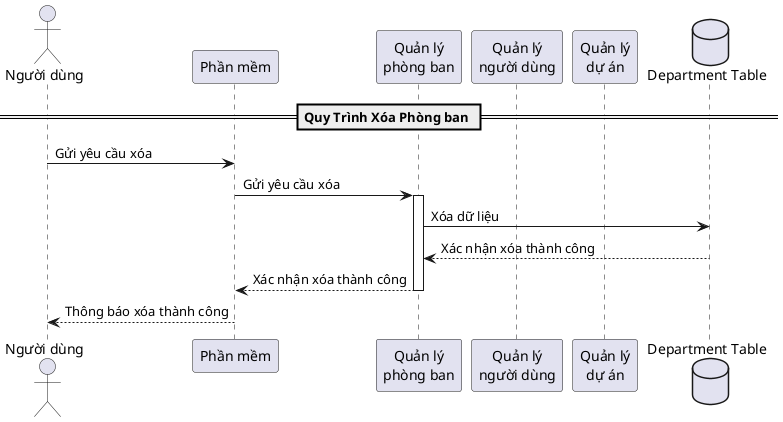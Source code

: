 @startuml
actor "Người dùng" as nd
participant "Phần mềm" as pm
participant "Quản lý\nphòng ban" as qlpb
participant "Quản lý\nngười dùng" as qlnd
participant "Quản lý\ndự án" as qlnda
database "Department Table" as dbd

== Quy Trình Xóa Phòng ban ==
nd -> pm : Gửi yêu cầu xóa
pm -> qlpb : Gửi yêu cầu xóa
activate qlpb
qlpb -> dbd : Xóa dữ liệu
dbd --> qlpb : Xác nhận xóa thành công
qlpb --> pm : Xác nhận xóa thành công
deactivate qlpb
pm --> nd : Thông báo xóa thành công
@enduml